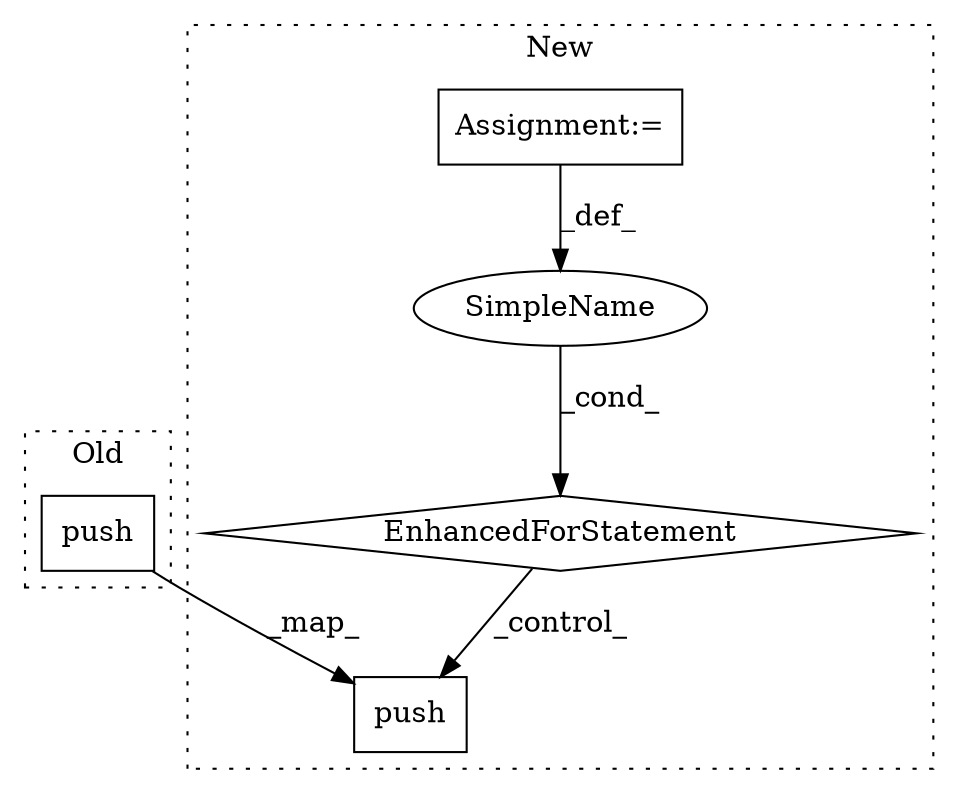 digraph G {
subgraph cluster0 {
1 [label="push" a="32" s="2011,2118" l="5,1" shape="box"];
label = "Old";
style="dotted";
}
subgraph cluster1 {
2 [label="push" a="32" s="2149,2256" l="5,1" shape="box"];
3 [label="EnhancedForStatement" a="70" s="2058,2129" l="53,2" shape="diamond"];
4 [label="SimpleName" a="42" s="2115" l="1" shape="ellipse"];
5 [label="Assignment:=" a="7" s="2058,2129" l="53,2" shape="box"];
label = "New";
style="dotted";
}
1 -> 2 [label="_map_"];
3 -> 2 [label="_control_"];
4 -> 3 [label="_cond_"];
5 -> 4 [label="_def_"];
}